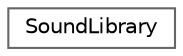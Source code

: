 digraph "Graphical Class Hierarchy"
{
 // LATEX_PDF_SIZE
  bgcolor="transparent";
  edge [fontname=Helvetica,fontsize=10,labelfontname=Helvetica,labelfontsize=10];
  node [fontname=Helvetica,fontsize=10,shape=box,height=0.2,width=0.4];
  rankdir="LR";
  Node0 [label="SoundLibrary",height=0.2,width=0.4,color="grey40", fillcolor="white", style="filled",URL="$da/dc6/struct_sound_library.html",tooltip=" "];
}
